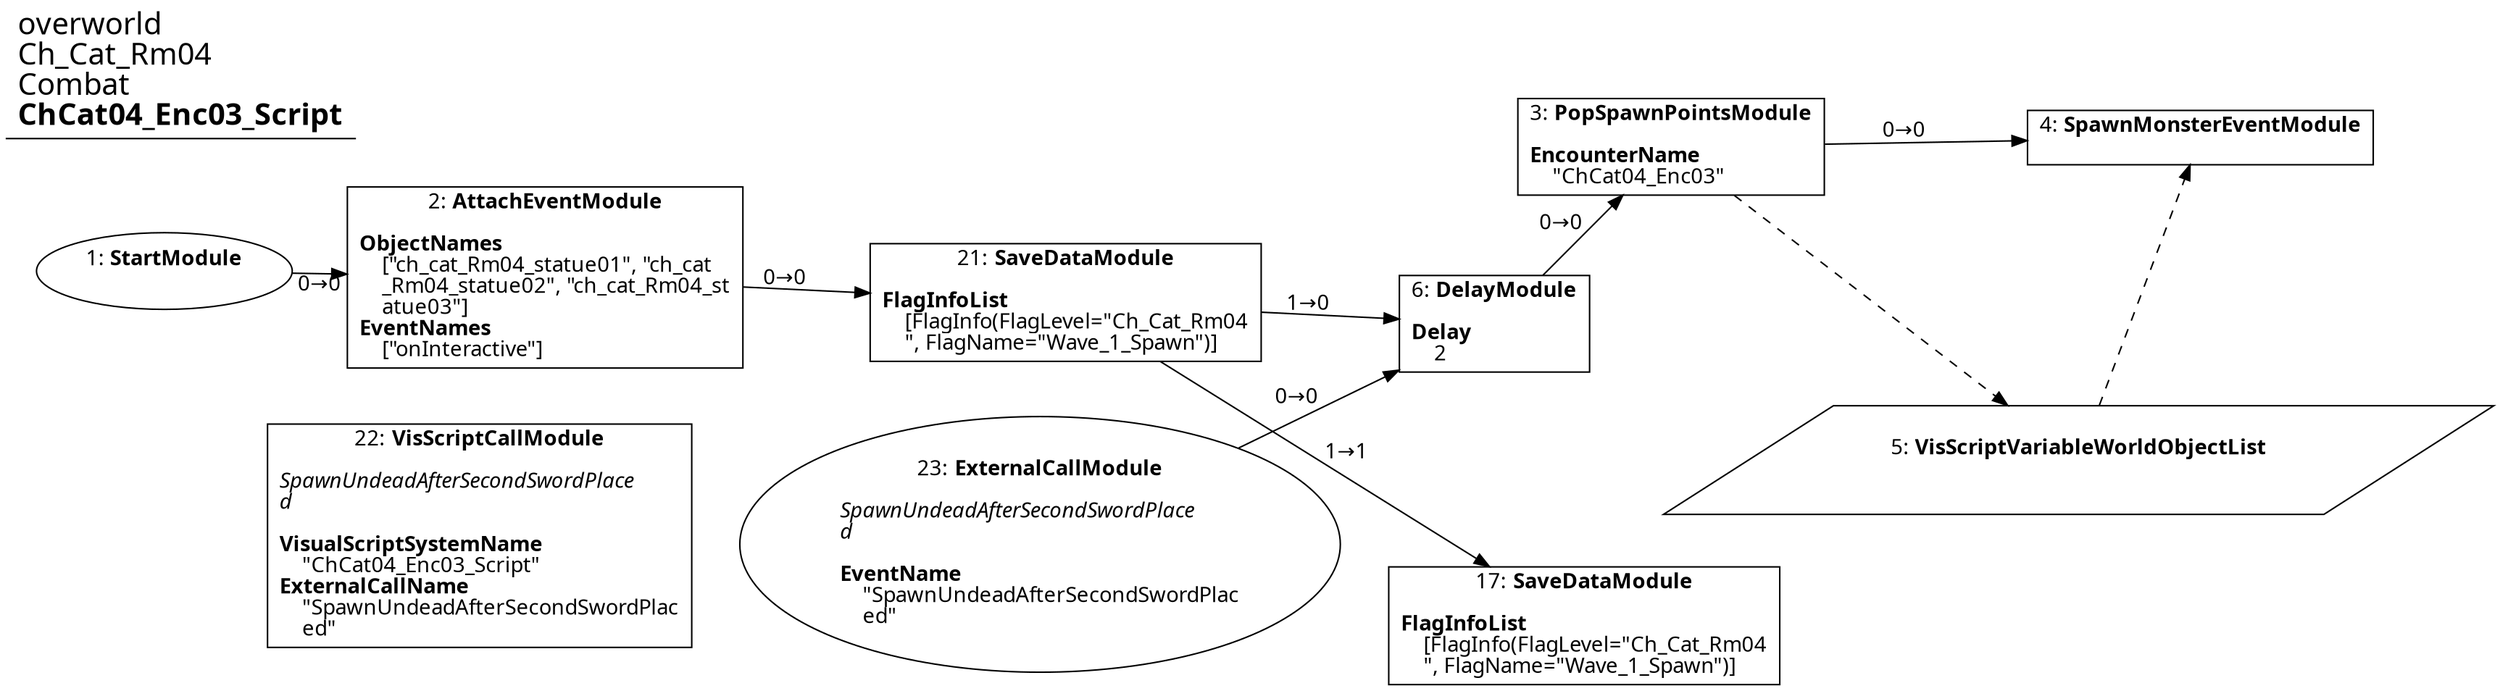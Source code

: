 digraph {
    layout = fdp;
    overlap = prism;
    sep = "+16";
    splines = spline;

    node [ shape = box ];

    graph [ fontname = "Segoe UI" ];
    node [ fontname = "Segoe UI" ];
    edge [ fontname = "Segoe UI" ];

    1 [ label = <1: <b>StartModule</b><br/><br/>> ];
    1 [ shape = oval ]
    1 [ pos = "-0.126,-0.351!" ];
    1 -> 2 [ label = "0→0" ];

    2 [ label = <2: <b>AttachEventModule</b><br/><br/><b>ObjectNames</b><br align="left"/>    [&quot;ch_cat_Rm04_statue01&quot;, &quot;ch_cat<br align="left"/>    _Rm04_statue02&quot;, &quot;ch_cat_Rm04_st<br align="left"/>    atue03&quot;]<br align="left"/><b>EventNames</b><br align="left"/>    [&quot;onInteractive&quot;]<br align="left"/>> ];
    2 [ pos = "0.081,-0.351!" ];
    2 -> 21 [ label = "0→0" ];

    3 [ label = <3: <b>PopSpawnPointsModule</b><br/><br/><b>EncounterName</b><br align="left"/>    &quot;ChCat04_Enc03&quot;<br align="left"/>> ];
    3 [ pos = "0.80200005,-0.24100001!" ];
    3 -> 4 [ label = "0→0" ];
    3 -> 5 [ style = dashed ];

    4 [ label = <4: <b>SpawnMonsterEventModule</b><br/><br/>> ];
    4 [ pos = "1.1930001,-0.231!" ];
    5 -> 4 [ style = dashed ];

    5 [ label = <5: <b>VisScriptVariableWorldObjectList</b><br/><br/>> ];
    5 [ shape = parallelogram ]
    5 [ pos = "1.0150001,-0.46500003!" ];

    6 [ label = <6: <b>DelayModule</b><br/><br/><b>Delay</b><br align="left"/>    2<br align="left"/>> ];
    6 [ pos = "0.64900005,-0.37500003!" ];
    6 -> 3 [ label = "0→0" ];

    17 [ label = <17: <b>SaveDataModule</b><br/><br/><b>FlagInfoList</b><br align="left"/>    [FlagInfo(FlagLevel=&quot;Ch_Cat_Rm04<br align="left"/>    &quot;, FlagName=&quot;Wave_1_Spawn&quot;)]<br align="left"/>> ];
    17 [ pos = "0.65000004,-0.57500005!" ];

    21 [ label = <21: <b>SaveDataModule</b><br/><br/><b>FlagInfoList</b><br align="left"/>    [FlagInfo(FlagLevel=&quot;Ch_Cat_Rm04<br align="left"/>    &quot;, FlagName=&quot;Wave_1_Spawn&quot;)]<br align="left"/>> ];
    21 [ pos = "0.36400002,-0.351!" ];
    21 -> 6 [ label = "1→0" ];
    21 -> 17 [ label = "1→1" ];

    22 [ label = <22: <b>VisScriptCallModule</b><br/><br/><i>SpawnUndeadAfterSecondSwordPlace<br align="left"/>d<br align="left"/></i><br align="left"/><b>VisualScriptSystemName</b><br align="left"/>    &quot;ChCat04_Enc03_Script&quot;<br align="left"/><b>ExternalCallName</b><br align="left"/>    &quot;SpawnUndeadAfterSecondSwordPlac<br align="left"/>    ed&quot;<br align="left"/>> ];
    22 [ pos = "0.069000006,-0.52400005!" ];

    23 [ label = <23: <b>ExternalCallModule</b><br/><br/><i>SpawnUndeadAfterSecondSwordPlace<br align="left"/>d<br align="left"/></i><br align="left"/><b>EventName</b><br align="left"/>    &quot;SpawnUndeadAfterSecondSwordPlac<br align="left"/>    ed&quot;<br align="left"/>> ];
    23 [ shape = oval ]
    23 [ pos = "0.333,-0.527!" ];
    23 -> 6 [ label = "0→0" ];

    title [ pos = "-0.127,-0.23!" ];
    title [ shape = underline ];
    title [ label = <<font point-size="20">overworld<br align="left"/>Ch_Cat_Rm04<br align="left"/>Combat<br align="left"/><b>ChCat04_Enc03_Script</b><br align="left"/></font>> ];
}

